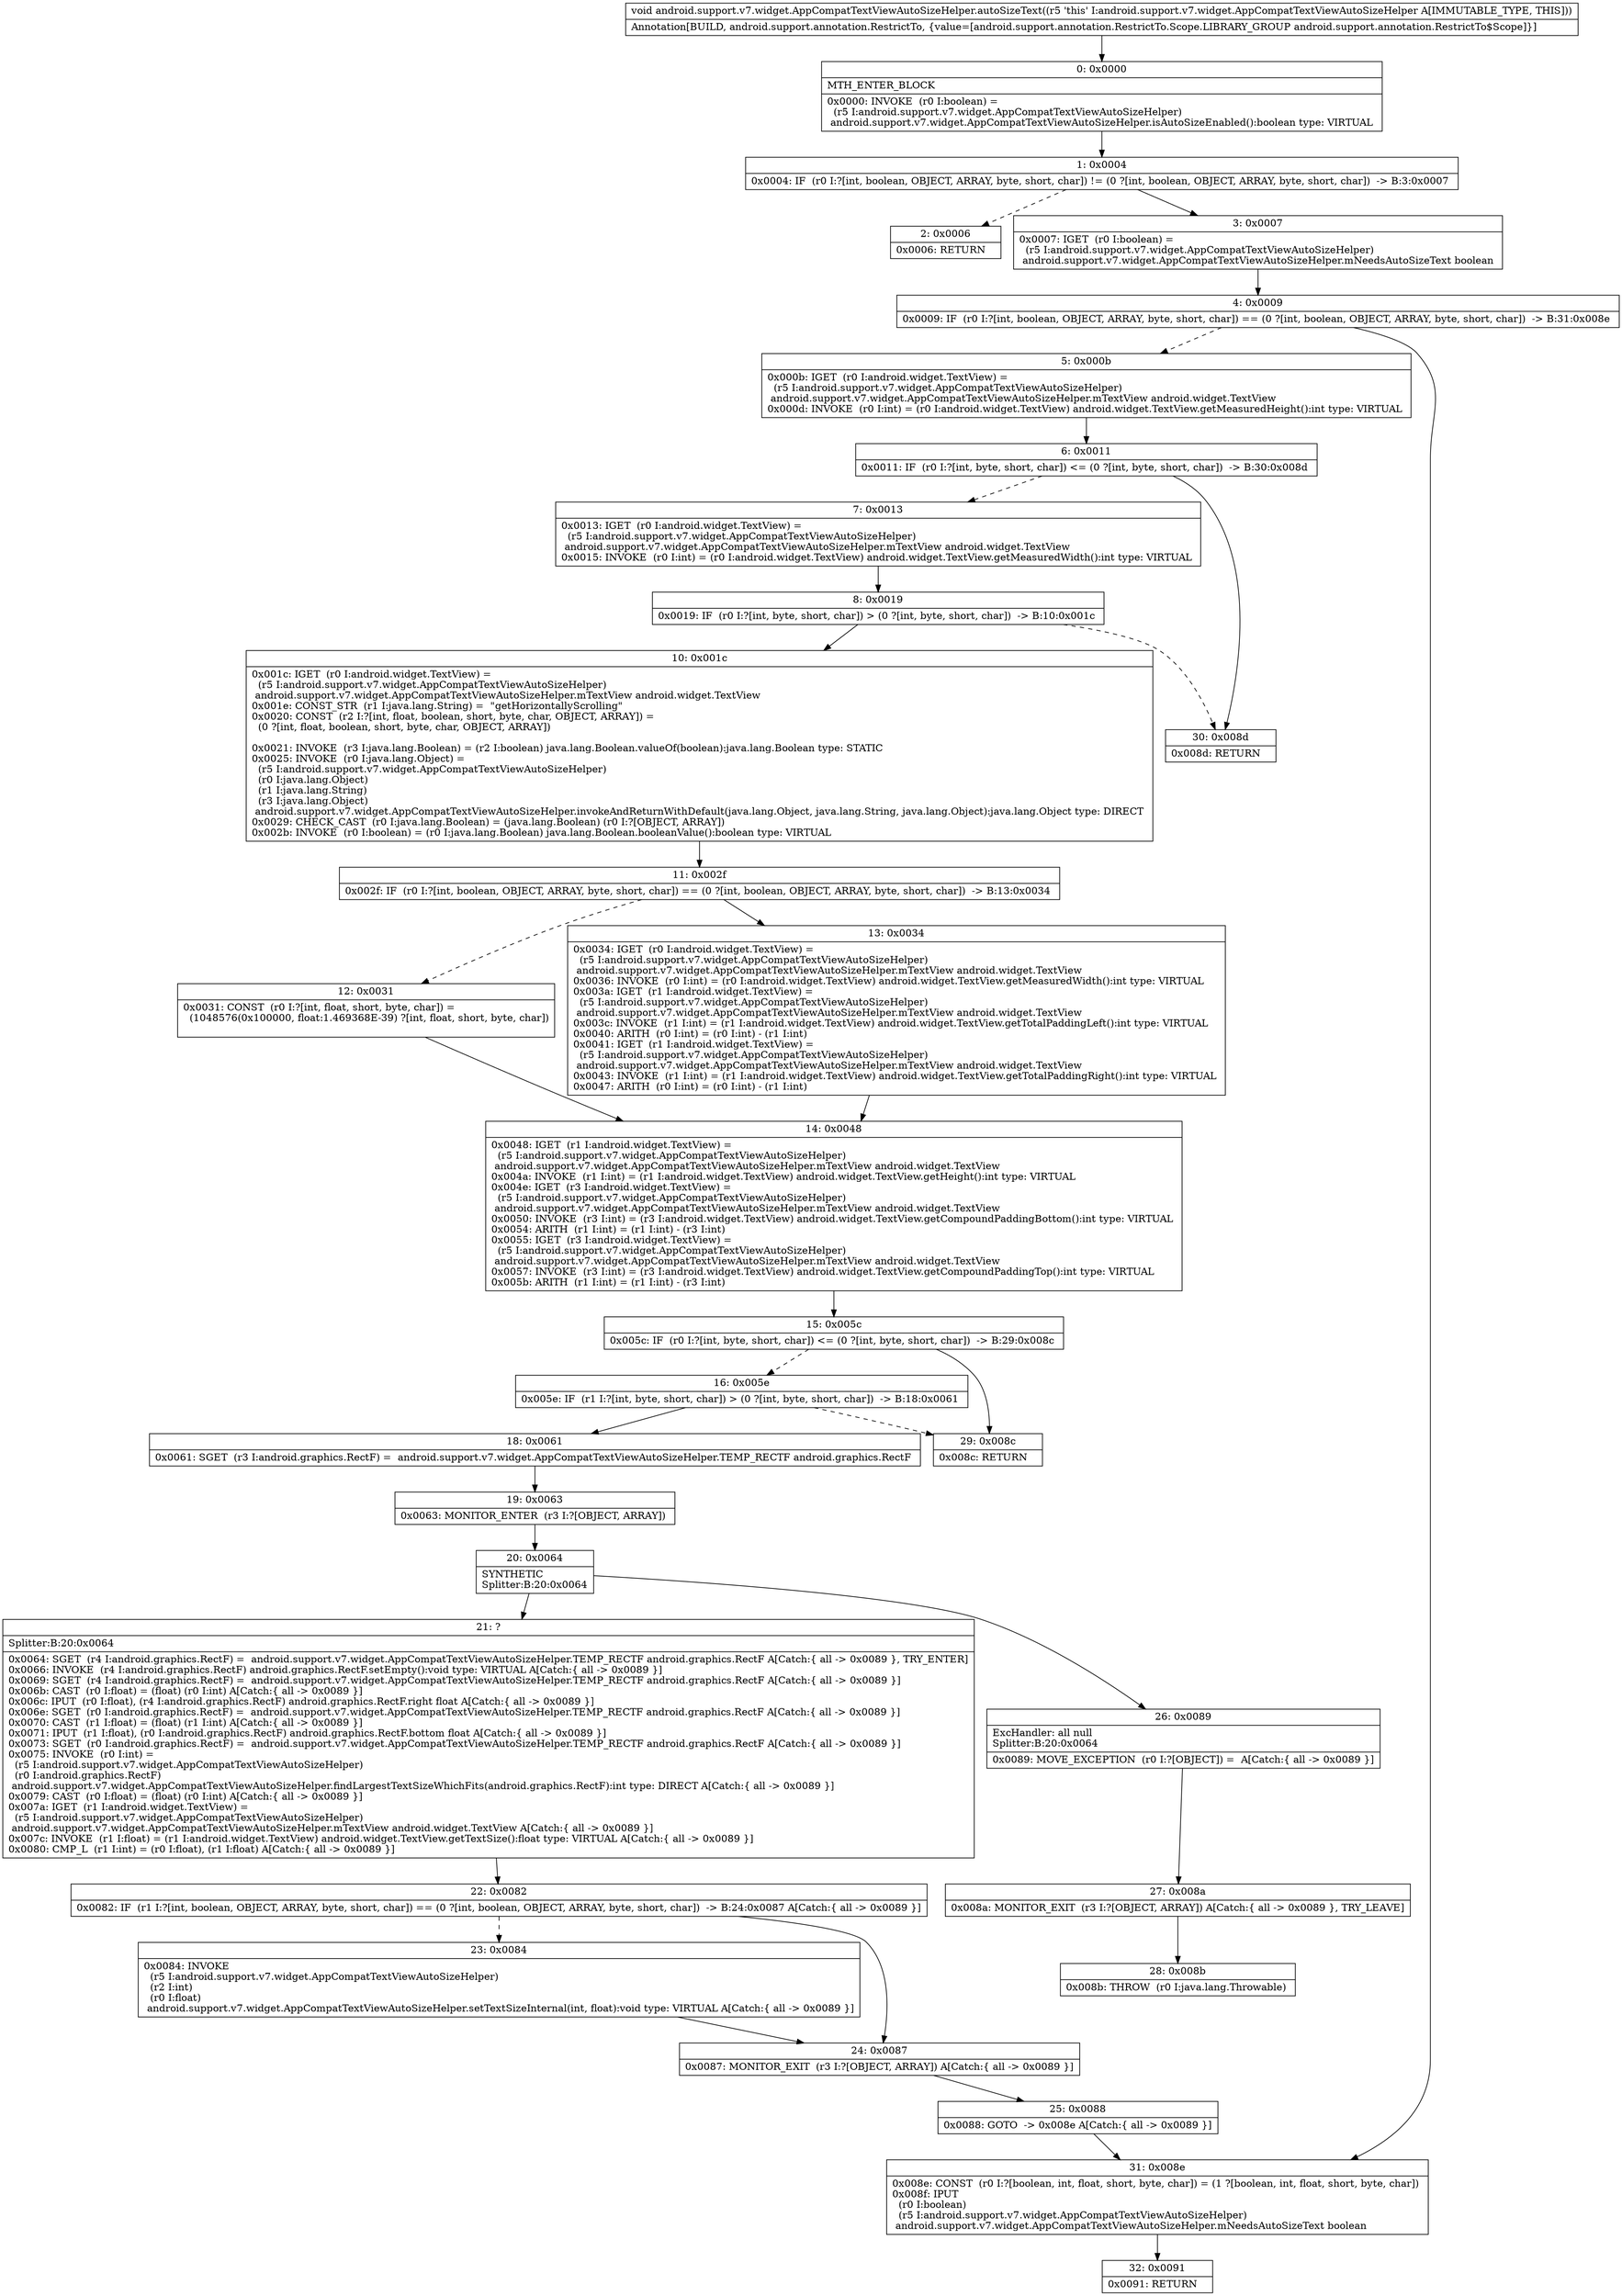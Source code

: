 digraph "CFG forandroid.support.v7.widget.AppCompatTextViewAutoSizeHelper.autoSizeText()V" {
Node_0 [shape=record,label="{0\:\ 0x0000|MTH_ENTER_BLOCK\l|0x0000: INVOKE  (r0 I:boolean) = \l  (r5 I:android.support.v7.widget.AppCompatTextViewAutoSizeHelper)\l android.support.v7.widget.AppCompatTextViewAutoSizeHelper.isAutoSizeEnabled():boolean type: VIRTUAL \l}"];
Node_1 [shape=record,label="{1\:\ 0x0004|0x0004: IF  (r0 I:?[int, boolean, OBJECT, ARRAY, byte, short, char]) != (0 ?[int, boolean, OBJECT, ARRAY, byte, short, char])  \-\> B:3:0x0007 \l}"];
Node_2 [shape=record,label="{2\:\ 0x0006|0x0006: RETURN   \l}"];
Node_3 [shape=record,label="{3\:\ 0x0007|0x0007: IGET  (r0 I:boolean) = \l  (r5 I:android.support.v7.widget.AppCompatTextViewAutoSizeHelper)\l android.support.v7.widget.AppCompatTextViewAutoSizeHelper.mNeedsAutoSizeText boolean \l}"];
Node_4 [shape=record,label="{4\:\ 0x0009|0x0009: IF  (r0 I:?[int, boolean, OBJECT, ARRAY, byte, short, char]) == (0 ?[int, boolean, OBJECT, ARRAY, byte, short, char])  \-\> B:31:0x008e \l}"];
Node_5 [shape=record,label="{5\:\ 0x000b|0x000b: IGET  (r0 I:android.widget.TextView) = \l  (r5 I:android.support.v7.widget.AppCompatTextViewAutoSizeHelper)\l android.support.v7.widget.AppCompatTextViewAutoSizeHelper.mTextView android.widget.TextView \l0x000d: INVOKE  (r0 I:int) = (r0 I:android.widget.TextView) android.widget.TextView.getMeasuredHeight():int type: VIRTUAL \l}"];
Node_6 [shape=record,label="{6\:\ 0x0011|0x0011: IF  (r0 I:?[int, byte, short, char]) \<= (0 ?[int, byte, short, char])  \-\> B:30:0x008d \l}"];
Node_7 [shape=record,label="{7\:\ 0x0013|0x0013: IGET  (r0 I:android.widget.TextView) = \l  (r5 I:android.support.v7.widget.AppCompatTextViewAutoSizeHelper)\l android.support.v7.widget.AppCompatTextViewAutoSizeHelper.mTextView android.widget.TextView \l0x0015: INVOKE  (r0 I:int) = (r0 I:android.widget.TextView) android.widget.TextView.getMeasuredWidth():int type: VIRTUAL \l}"];
Node_8 [shape=record,label="{8\:\ 0x0019|0x0019: IF  (r0 I:?[int, byte, short, char]) \> (0 ?[int, byte, short, char])  \-\> B:10:0x001c \l}"];
Node_10 [shape=record,label="{10\:\ 0x001c|0x001c: IGET  (r0 I:android.widget.TextView) = \l  (r5 I:android.support.v7.widget.AppCompatTextViewAutoSizeHelper)\l android.support.v7.widget.AppCompatTextViewAutoSizeHelper.mTextView android.widget.TextView \l0x001e: CONST_STR  (r1 I:java.lang.String) =  \"getHorizontallyScrolling\" \l0x0020: CONST  (r2 I:?[int, float, boolean, short, byte, char, OBJECT, ARRAY]) = \l  (0 ?[int, float, boolean, short, byte, char, OBJECT, ARRAY])\l \l0x0021: INVOKE  (r3 I:java.lang.Boolean) = (r2 I:boolean) java.lang.Boolean.valueOf(boolean):java.lang.Boolean type: STATIC \l0x0025: INVOKE  (r0 I:java.lang.Object) = \l  (r5 I:android.support.v7.widget.AppCompatTextViewAutoSizeHelper)\l  (r0 I:java.lang.Object)\l  (r1 I:java.lang.String)\l  (r3 I:java.lang.Object)\l android.support.v7.widget.AppCompatTextViewAutoSizeHelper.invokeAndReturnWithDefault(java.lang.Object, java.lang.String, java.lang.Object):java.lang.Object type: DIRECT \l0x0029: CHECK_CAST  (r0 I:java.lang.Boolean) = (java.lang.Boolean) (r0 I:?[OBJECT, ARRAY]) \l0x002b: INVOKE  (r0 I:boolean) = (r0 I:java.lang.Boolean) java.lang.Boolean.booleanValue():boolean type: VIRTUAL \l}"];
Node_11 [shape=record,label="{11\:\ 0x002f|0x002f: IF  (r0 I:?[int, boolean, OBJECT, ARRAY, byte, short, char]) == (0 ?[int, boolean, OBJECT, ARRAY, byte, short, char])  \-\> B:13:0x0034 \l}"];
Node_12 [shape=record,label="{12\:\ 0x0031|0x0031: CONST  (r0 I:?[int, float, short, byte, char]) = \l  (1048576(0x100000, float:1.469368E\-39) ?[int, float, short, byte, char])\l \l}"];
Node_13 [shape=record,label="{13\:\ 0x0034|0x0034: IGET  (r0 I:android.widget.TextView) = \l  (r5 I:android.support.v7.widget.AppCompatTextViewAutoSizeHelper)\l android.support.v7.widget.AppCompatTextViewAutoSizeHelper.mTextView android.widget.TextView \l0x0036: INVOKE  (r0 I:int) = (r0 I:android.widget.TextView) android.widget.TextView.getMeasuredWidth():int type: VIRTUAL \l0x003a: IGET  (r1 I:android.widget.TextView) = \l  (r5 I:android.support.v7.widget.AppCompatTextViewAutoSizeHelper)\l android.support.v7.widget.AppCompatTextViewAutoSizeHelper.mTextView android.widget.TextView \l0x003c: INVOKE  (r1 I:int) = (r1 I:android.widget.TextView) android.widget.TextView.getTotalPaddingLeft():int type: VIRTUAL \l0x0040: ARITH  (r0 I:int) = (r0 I:int) \- (r1 I:int) \l0x0041: IGET  (r1 I:android.widget.TextView) = \l  (r5 I:android.support.v7.widget.AppCompatTextViewAutoSizeHelper)\l android.support.v7.widget.AppCompatTextViewAutoSizeHelper.mTextView android.widget.TextView \l0x0043: INVOKE  (r1 I:int) = (r1 I:android.widget.TextView) android.widget.TextView.getTotalPaddingRight():int type: VIRTUAL \l0x0047: ARITH  (r0 I:int) = (r0 I:int) \- (r1 I:int) \l}"];
Node_14 [shape=record,label="{14\:\ 0x0048|0x0048: IGET  (r1 I:android.widget.TextView) = \l  (r5 I:android.support.v7.widget.AppCompatTextViewAutoSizeHelper)\l android.support.v7.widget.AppCompatTextViewAutoSizeHelper.mTextView android.widget.TextView \l0x004a: INVOKE  (r1 I:int) = (r1 I:android.widget.TextView) android.widget.TextView.getHeight():int type: VIRTUAL \l0x004e: IGET  (r3 I:android.widget.TextView) = \l  (r5 I:android.support.v7.widget.AppCompatTextViewAutoSizeHelper)\l android.support.v7.widget.AppCompatTextViewAutoSizeHelper.mTextView android.widget.TextView \l0x0050: INVOKE  (r3 I:int) = (r3 I:android.widget.TextView) android.widget.TextView.getCompoundPaddingBottom():int type: VIRTUAL \l0x0054: ARITH  (r1 I:int) = (r1 I:int) \- (r3 I:int) \l0x0055: IGET  (r3 I:android.widget.TextView) = \l  (r5 I:android.support.v7.widget.AppCompatTextViewAutoSizeHelper)\l android.support.v7.widget.AppCompatTextViewAutoSizeHelper.mTextView android.widget.TextView \l0x0057: INVOKE  (r3 I:int) = (r3 I:android.widget.TextView) android.widget.TextView.getCompoundPaddingTop():int type: VIRTUAL \l0x005b: ARITH  (r1 I:int) = (r1 I:int) \- (r3 I:int) \l}"];
Node_15 [shape=record,label="{15\:\ 0x005c|0x005c: IF  (r0 I:?[int, byte, short, char]) \<= (0 ?[int, byte, short, char])  \-\> B:29:0x008c \l}"];
Node_16 [shape=record,label="{16\:\ 0x005e|0x005e: IF  (r1 I:?[int, byte, short, char]) \> (0 ?[int, byte, short, char])  \-\> B:18:0x0061 \l}"];
Node_18 [shape=record,label="{18\:\ 0x0061|0x0061: SGET  (r3 I:android.graphics.RectF) =  android.support.v7.widget.AppCompatTextViewAutoSizeHelper.TEMP_RECTF android.graphics.RectF \l}"];
Node_19 [shape=record,label="{19\:\ 0x0063|0x0063: MONITOR_ENTER  (r3 I:?[OBJECT, ARRAY]) \l}"];
Node_20 [shape=record,label="{20\:\ 0x0064|SYNTHETIC\lSplitter:B:20:0x0064\l}"];
Node_21 [shape=record,label="{21\:\ ?|Splitter:B:20:0x0064\l|0x0064: SGET  (r4 I:android.graphics.RectF) =  android.support.v7.widget.AppCompatTextViewAutoSizeHelper.TEMP_RECTF android.graphics.RectF A[Catch:\{ all \-\> 0x0089 \}, TRY_ENTER]\l0x0066: INVOKE  (r4 I:android.graphics.RectF) android.graphics.RectF.setEmpty():void type: VIRTUAL A[Catch:\{ all \-\> 0x0089 \}]\l0x0069: SGET  (r4 I:android.graphics.RectF) =  android.support.v7.widget.AppCompatTextViewAutoSizeHelper.TEMP_RECTF android.graphics.RectF A[Catch:\{ all \-\> 0x0089 \}]\l0x006b: CAST  (r0 I:float) = (float) (r0 I:int) A[Catch:\{ all \-\> 0x0089 \}]\l0x006c: IPUT  (r0 I:float), (r4 I:android.graphics.RectF) android.graphics.RectF.right float A[Catch:\{ all \-\> 0x0089 \}]\l0x006e: SGET  (r0 I:android.graphics.RectF) =  android.support.v7.widget.AppCompatTextViewAutoSizeHelper.TEMP_RECTF android.graphics.RectF A[Catch:\{ all \-\> 0x0089 \}]\l0x0070: CAST  (r1 I:float) = (float) (r1 I:int) A[Catch:\{ all \-\> 0x0089 \}]\l0x0071: IPUT  (r1 I:float), (r0 I:android.graphics.RectF) android.graphics.RectF.bottom float A[Catch:\{ all \-\> 0x0089 \}]\l0x0073: SGET  (r0 I:android.graphics.RectF) =  android.support.v7.widget.AppCompatTextViewAutoSizeHelper.TEMP_RECTF android.graphics.RectF A[Catch:\{ all \-\> 0x0089 \}]\l0x0075: INVOKE  (r0 I:int) = \l  (r5 I:android.support.v7.widget.AppCompatTextViewAutoSizeHelper)\l  (r0 I:android.graphics.RectF)\l android.support.v7.widget.AppCompatTextViewAutoSizeHelper.findLargestTextSizeWhichFits(android.graphics.RectF):int type: DIRECT A[Catch:\{ all \-\> 0x0089 \}]\l0x0079: CAST  (r0 I:float) = (float) (r0 I:int) A[Catch:\{ all \-\> 0x0089 \}]\l0x007a: IGET  (r1 I:android.widget.TextView) = \l  (r5 I:android.support.v7.widget.AppCompatTextViewAutoSizeHelper)\l android.support.v7.widget.AppCompatTextViewAutoSizeHelper.mTextView android.widget.TextView A[Catch:\{ all \-\> 0x0089 \}]\l0x007c: INVOKE  (r1 I:float) = (r1 I:android.widget.TextView) android.widget.TextView.getTextSize():float type: VIRTUAL A[Catch:\{ all \-\> 0x0089 \}]\l0x0080: CMP_L  (r1 I:int) = (r0 I:float), (r1 I:float) A[Catch:\{ all \-\> 0x0089 \}]\l}"];
Node_22 [shape=record,label="{22\:\ 0x0082|0x0082: IF  (r1 I:?[int, boolean, OBJECT, ARRAY, byte, short, char]) == (0 ?[int, boolean, OBJECT, ARRAY, byte, short, char])  \-\> B:24:0x0087 A[Catch:\{ all \-\> 0x0089 \}]\l}"];
Node_23 [shape=record,label="{23\:\ 0x0084|0x0084: INVOKE  \l  (r5 I:android.support.v7.widget.AppCompatTextViewAutoSizeHelper)\l  (r2 I:int)\l  (r0 I:float)\l android.support.v7.widget.AppCompatTextViewAutoSizeHelper.setTextSizeInternal(int, float):void type: VIRTUAL A[Catch:\{ all \-\> 0x0089 \}]\l}"];
Node_24 [shape=record,label="{24\:\ 0x0087|0x0087: MONITOR_EXIT  (r3 I:?[OBJECT, ARRAY]) A[Catch:\{ all \-\> 0x0089 \}]\l}"];
Node_25 [shape=record,label="{25\:\ 0x0088|0x0088: GOTO  \-\> 0x008e A[Catch:\{ all \-\> 0x0089 \}]\l}"];
Node_26 [shape=record,label="{26\:\ 0x0089|ExcHandler: all null\lSplitter:B:20:0x0064\l|0x0089: MOVE_EXCEPTION  (r0 I:?[OBJECT]) =  A[Catch:\{ all \-\> 0x0089 \}]\l}"];
Node_27 [shape=record,label="{27\:\ 0x008a|0x008a: MONITOR_EXIT  (r3 I:?[OBJECT, ARRAY]) A[Catch:\{ all \-\> 0x0089 \}, TRY_LEAVE]\l}"];
Node_28 [shape=record,label="{28\:\ 0x008b|0x008b: THROW  (r0 I:java.lang.Throwable) \l}"];
Node_29 [shape=record,label="{29\:\ 0x008c|0x008c: RETURN   \l}"];
Node_30 [shape=record,label="{30\:\ 0x008d|0x008d: RETURN   \l}"];
Node_31 [shape=record,label="{31\:\ 0x008e|0x008e: CONST  (r0 I:?[boolean, int, float, short, byte, char]) = (1 ?[boolean, int, float, short, byte, char]) \l0x008f: IPUT  \l  (r0 I:boolean)\l  (r5 I:android.support.v7.widget.AppCompatTextViewAutoSizeHelper)\l android.support.v7.widget.AppCompatTextViewAutoSizeHelper.mNeedsAutoSizeText boolean \l}"];
Node_32 [shape=record,label="{32\:\ 0x0091|0x0091: RETURN   \l}"];
MethodNode[shape=record,label="{void android.support.v7.widget.AppCompatTextViewAutoSizeHelper.autoSizeText((r5 'this' I:android.support.v7.widget.AppCompatTextViewAutoSizeHelper A[IMMUTABLE_TYPE, THIS]))  | Annotation[BUILD, android.support.annotation.RestrictTo, \{value=[android.support.annotation.RestrictTo.Scope.LIBRARY_GROUP android.support.annotation.RestrictTo$Scope]\}]\l}"];
MethodNode -> Node_0;
Node_0 -> Node_1;
Node_1 -> Node_2[style=dashed];
Node_1 -> Node_3;
Node_3 -> Node_4;
Node_4 -> Node_5[style=dashed];
Node_4 -> Node_31;
Node_5 -> Node_6;
Node_6 -> Node_7[style=dashed];
Node_6 -> Node_30;
Node_7 -> Node_8;
Node_8 -> Node_10;
Node_8 -> Node_30[style=dashed];
Node_10 -> Node_11;
Node_11 -> Node_12[style=dashed];
Node_11 -> Node_13;
Node_12 -> Node_14;
Node_13 -> Node_14;
Node_14 -> Node_15;
Node_15 -> Node_16[style=dashed];
Node_15 -> Node_29;
Node_16 -> Node_18;
Node_16 -> Node_29[style=dashed];
Node_18 -> Node_19;
Node_19 -> Node_20;
Node_20 -> Node_21;
Node_20 -> Node_26;
Node_21 -> Node_22;
Node_22 -> Node_23[style=dashed];
Node_22 -> Node_24;
Node_23 -> Node_24;
Node_24 -> Node_25;
Node_25 -> Node_31;
Node_26 -> Node_27;
Node_27 -> Node_28;
Node_31 -> Node_32;
}

